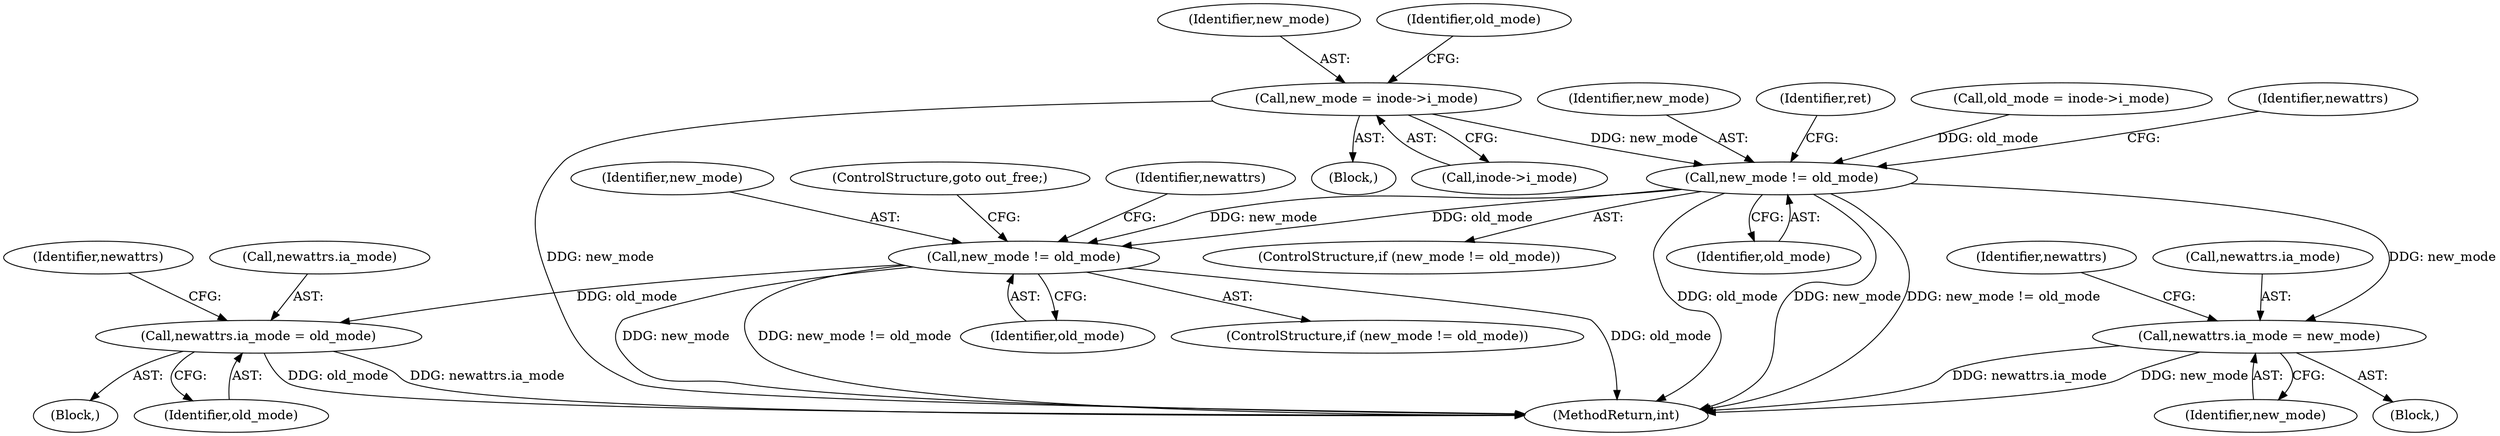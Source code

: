 digraph "0_linux_073931017b49d9458aa351605b43a7e34598caef_1@pointer" {
"1000123" [label="(Call,new_mode = inode->i_mode)"];
"1000226" [label="(Call,new_mode != old_mode)"];
"1000230" [label="(Call,newattrs.ia_mode = new_mode)"];
"1000261" [label="(Call,new_mode != old_mode)"];
"1000265" [label="(Call,newattrs.ia_mode = old_mode)"];
"1000225" [label="(ControlStructure,if (new_mode != old_mode))"];
"1000125" [label="(Call,inode->i_mode)"];
"1000227" [label="(Identifier,new_mode)"];
"1000104" [label="(Block,)"];
"1000229" [label="(Block,)"];
"1000262" [label="(Identifier,new_mode)"];
"1000234" [label="(Identifier,new_mode)"];
"1000123" [label="(Call,new_mode = inode->i_mode)"];
"1000272" [label="(Identifier,newattrs)"];
"1000279" [label="(ControlStructure,goto out_free;)"];
"1000269" [label="(Identifier,old_mode)"];
"1000228" [label="(Identifier,old_mode)"];
"1000250" [label="(Identifier,ret)"];
"1000267" [label="(Identifier,newattrs)"];
"1000261" [label="(Call,new_mode != old_mode)"];
"1000265" [label="(Call,newattrs.ia_mode = old_mode)"];
"1000129" [label="(Call,old_mode = inode->i_mode)"];
"1000260" [label="(ControlStructure,if (new_mode != old_mode))"];
"1000124" [label="(Identifier,new_mode)"];
"1000263" [label="(Identifier,old_mode)"];
"1000231" [label="(Call,newattrs.ia_mode)"];
"1000226" [label="(Call,new_mode != old_mode)"];
"1000264" [label="(Block,)"];
"1000130" [label="(Identifier,old_mode)"];
"1000237" [label="(Identifier,newattrs)"];
"1000266" [label="(Call,newattrs.ia_mode)"];
"1000230" [label="(Call,newattrs.ia_mode = new_mode)"];
"1000290" [label="(MethodReturn,int)"];
"1000232" [label="(Identifier,newattrs)"];
"1000123" -> "1000104"  [label="AST: "];
"1000123" -> "1000125"  [label="CFG: "];
"1000124" -> "1000123"  [label="AST: "];
"1000125" -> "1000123"  [label="AST: "];
"1000130" -> "1000123"  [label="CFG: "];
"1000123" -> "1000290"  [label="DDG: new_mode"];
"1000123" -> "1000226"  [label="DDG: new_mode"];
"1000226" -> "1000225"  [label="AST: "];
"1000226" -> "1000228"  [label="CFG: "];
"1000227" -> "1000226"  [label="AST: "];
"1000228" -> "1000226"  [label="AST: "];
"1000232" -> "1000226"  [label="CFG: "];
"1000250" -> "1000226"  [label="CFG: "];
"1000226" -> "1000290"  [label="DDG: new_mode"];
"1000226" -> "1000290"  [label="DDG: new_mode != old_mode"];
"1000226" -> "1000290"  [label="DDG: old_mode"];
"1000129" -> "1000226"  [label="DDG: old_mode"];
"1000226" -> "1000230"  [label="DDG: new_mode"];
"1000226" -> "1000261"  [label="DDG: new_mode"];
"1000226" -> "1000261"  [label="DDG: old_mode"];
"1000230" -> "1000229"  [label="AST: "];
"1000230" -> "1000234"  [label="CFG: "];
"1000231" -> "1000230"  [label="AST: "];
"1000234" -> "1000230"  [label="AST: "];
"1000237" -> "1000230"  [label="CFG: "];
"1000230" -> "1000290"  [label="DDG: newattrs.ia_mode"];
"1000230" -> "1000290"  [label="DDG: new_mode"];
"1000261" -> "1000260"  [label="AST: "];
"1000261" -> "1000263"  [label="CFG: "];
"1000262" -> "1000261"  [label="AST: "];
"1000263" -> "1000261"  [label="AST: "];
"1000267" -> "1000261"  [label="CFG: "];
"1000279" -> "1000261"  [label="CFG: "];
"1000261" -> "1000290"  [label="DDG: old_mode"];
"1000261" -> "1000290"  [label="DDG: new_mode"];
"1000261" -> "1000290"  [label="DDG: new_mode != old_mode"];
"1000261" -> "1000265"  [label="DDG: old_mode"];
"1000265" -> "1000264"  [label="AST: "];
"1000265" -> "1000269"  [label="CFG: "];
"1000266" -> "1000265"  [label="AST: "];
"1000269" -> "1000265"  [label="AST: "];
"1000272" -> "1000265"  [label="CFG: "];
"1000265" -> "1000290"  [label="DDG: old_mode"];
"1000265" -> "1000290"  [label="DDG: newattrs.ia_mode"];
}
